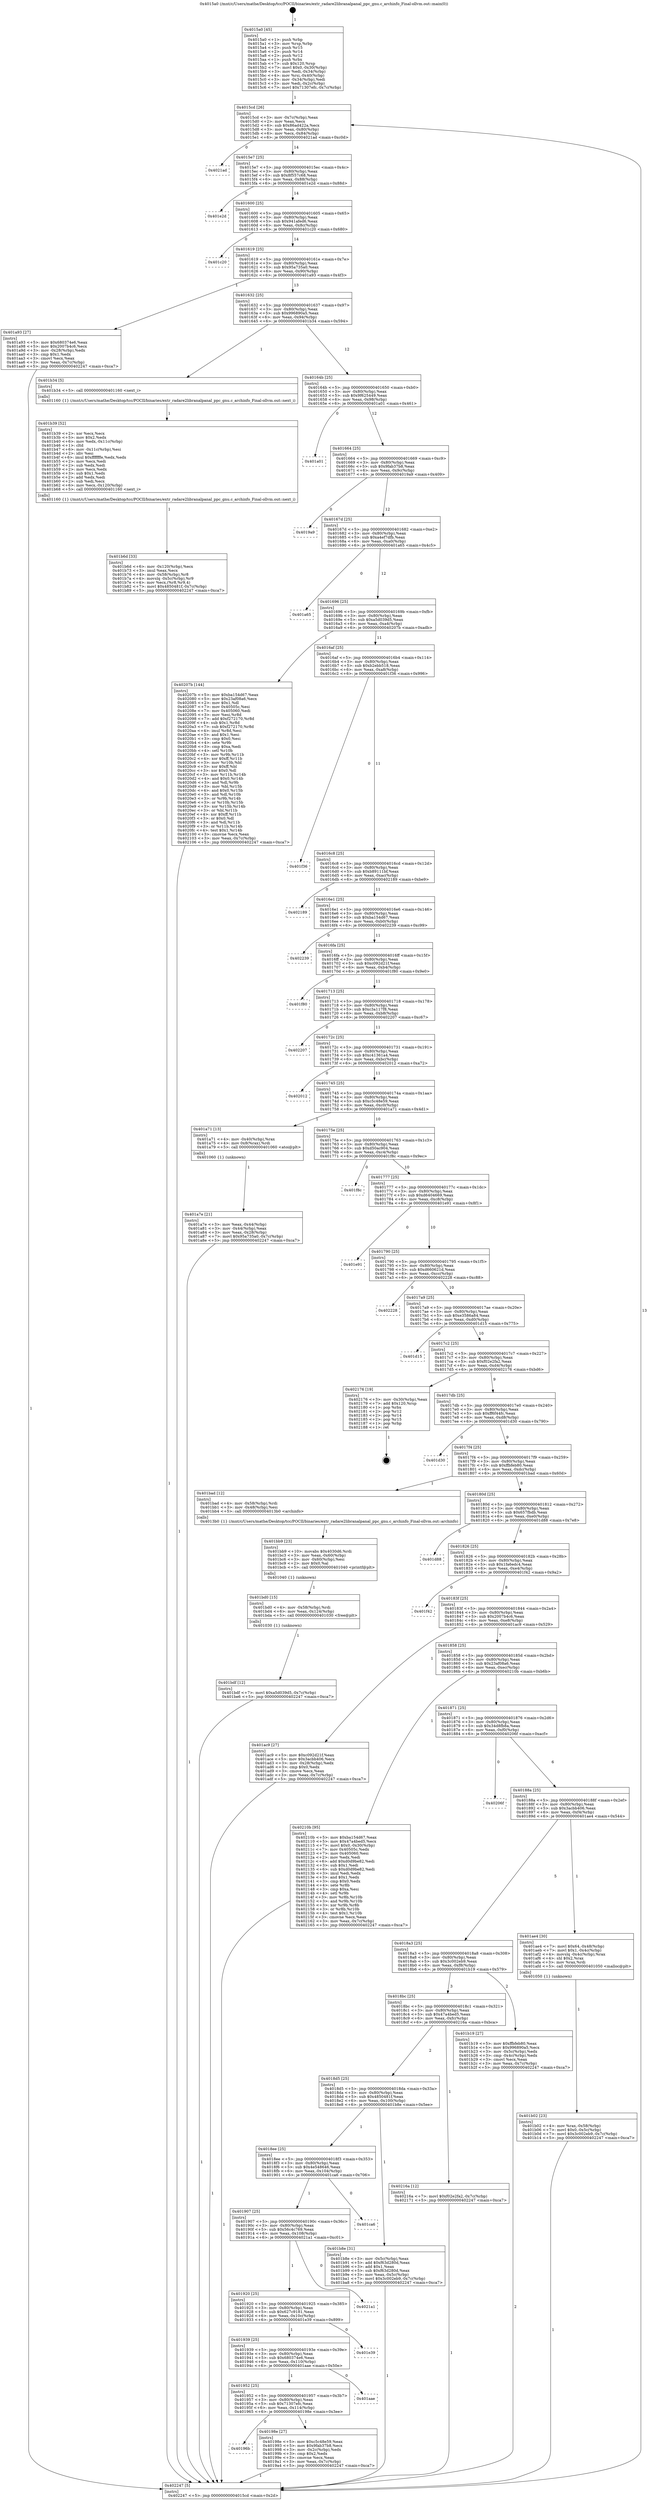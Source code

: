 digraph "0x4015a0" {
  label = "0x4015a0 (/mnt/c/Users/mathe/Desktop/tcc/POCII/binaries/extr_radare2libranalpanal_ppc_gnu.c_archinfo_Final-ollvm.out::main(0))"
  labelloc = "t"
  node[shape=record]

  Entry [label="",width=0.3,height=0.3,shape=circle,fillcolor=black,style=filled]
  "0x4015cd" [label="{
     0x4015cd [26]\l
     | [instrs]\l
     &nbsp;&nbsp;0x4015cd \<+3\>: mov -0x7c(%rbp),%eax\l
     &nbsp;&nbsp;0x4015d0 \<+2\>: mov %eax,%ecx\l
     &nbsp;&nbsp;0x4015d2 \<+6\>: sub $0x86ad422a,%ecx\l
     &nbsp;&nbsp;0x4015d8 \<+3\>: mov %eax,-0x80(%rbp)\l
     &nbsp;&nbsp;0x4015db \<+6\>: mov %ecx,-0x84(%rbp)\l
     &nbsp;&nbsp;0x4015e1 \<+6\>: je 00000000004021ad \<main+0xc0d\>\l
  }"]
  "0x4021ad" [label="{
     0x4021ad\l
  }", style=dashed]
  "0x4015e7" [label="{
     0x4015e7 [25]\l
     | [instrs]\l
     &nbsp;&nbsp;0x4015e7 \<+5\>: jmp 00000000004015ec \<main+0x4c\>\l
     &nbsp;&nbsp;0x4015ec \<+3\>: mov -0x80(%rbp),%eax\l
     &nbsp;&nbsp;0x4015ef \<+5\>: sub $0x8f557c68,%eax\l
     &nbsp;&nbsp;0x4015f4 \<+6\>: mov %eax,-0x88(%rbp)\l
     &nbsp;&nbsp;0x4015fa \<+6\>: je 0000000000401e2d \<main+0x88d\>\l
  }"]
  Exit [label="",width=0.3,height=0.3,shape=circle,fillcolor=black,style=filled,peripheries=2]
  "0x401e2d" [label="{
     0x401e2d\l
  }", style=dashed]
  "0x401600" [label="{
     0x401600 [25]\l
     | [instrs]\l
     &nbsp;&nbsp;0x401600 \<+5\>: jmp 0000000000401605 \<main+0x65\>\l
     &nbsp;&nbsp;0x401605 \<+3\>: mov -0x80(%rbp),%eax\l
     &nbsp;&nbsp;0x401608 \<+5\>: sub $0x941afed6,%eax\l
     &nbsp;&nbsp;0x40160d \<+6\>: mov %eax,-0x8c(%rbp)\l
     &nbsp;&nbsp;0x401613 \<+6\>: je 0000000000401c20 \<main+0x680\>\l
  }"]
  "0x401bdf" [label="{
     0x401bdf [12]\l
     | [instrs]\l
     &nbsp;&nbsp;0x401bdf \<+7\>: movl $0xa5d039d5,-0x7c(%rbp)\l
     &nbsp;&nbsp;0x401be6 \<+5\>: jmp 0000000000402247 \<main+0xca7\>\l
  }"]
  "0x401c20" [label="{
     0x401c20\l
  }", style=dashed]
  "0x401619" [label="{
     0x401619 [25]\l
     | [instrs]\l
     &nbsp;&nbsp;0x401619 \<+5\>: jmp 000000000040161e \<main+0x7e\>\l
     &nbsp;&nbsp;0x40161e \<+3\>: mov -0x80(%rbp),%eax\l
     &nbsp;&nbsp;0x401621 \<+5\>: sub $0x95a735a0,%eax\l
     &nbsp;&nbsp;0x401626 \<+6\>: mov %eax,-0x90(%rbp)\l
     &nbsp;&nbsp;0x40162c \<+6\>: je 0000000000401a93 \<main+0x4f3\>\l
  }"]
  "0x401bd0" [label="{
     0x401bd0 [15]\l
     | [instrs]\l
     &nbsp;&nbsp;0x401bd0 \<+4\>: mov -0x58(%rbp),%rdi\l
     &nbsp;&nbsp;0x401bd4 \<+6\>: mov %eax,-0x124(%rbp)\l
     &nbsp;&nbsp;0x401bda \<+5\>: call 0000000000401030 \<free@plt\>\l
     | [calls]\l
     &nbsp;&nbsp;0x401030 \{1\} (unknown)\l
  }"]
  "0x401a93" [label="{
     0x401a93 [27]\l
     | [instrs]\l
     &nbsp;&nbsp;0x401a93 \<+5\>: mov $0x680374e6,%eax\l
     &nbsp;&nbsp;0x401a98 \<+5\>: mov $0x2007b4c6,%ecx\l
     &nbsp;&nbsp;0x401a9d \<+3\>: mov -0x28(%rbp),%edx\l
     &nbsp;&nbsp;0x401aa0 \<+3\>: cmp $0x1,%edx\l
     &nbsp;&nbsp;0x401aa3 \<+3\>: cmovl %ecx,%eax\l
     &nbsp;&nbsp;0x401aa6 \<+3\>: mov %eax,-0x7c(%rbp)\l
     &nbsp;&nbsp;0x401aa9 \<+5\>: jmp 0000000000402247 \<main+0xca7\>\l
  }"]
  "0x401632" [label="{
     0x401632 [25]\l
     | [instrs]\l
     &nbsp;&nbsp;0x401632 \<+5\>: jmp 0000000000401637 \<main+0x97\>\l
     &nbsp;&nbsp;0x401637 \<+3\>: mov -0x80(%rbp),%eax\l
     &nbsp;&nbsp;0x40163a \<+5\>: sub $0x996890a5,%eax\l
     &nbsp;&nbsp;0x40163f \<+6\>: mov %eax,-0x94(%rbp)\l
     &nbsp;&nbsp;0x401645 \<+6\>: je 0000000000401b34 \<main+0x594\>\l
  }"]
  "0x401bb9" [label="{
     0x401bb9 [23]\l
     | [instrs]\l
     &nbsp;&nbsp;0x401bb9 \<+10\>: movabs $0x4030d6,%rdi\l
     &nbsp;&nbsp;0x401bc3 \<+3\>: mov %eax,-0x60(%rbp)\l
     &nbsp;&nbsp;0x401bc6 \<+3\>: mov -0x60(%rbp),%esi\l
     &nbsp;&nbsp;0x401bc9 \<+2\>: mov $0x0,%al\l
     &nbsp;&nbsp;0x401bcb \<+5\>: call 0000000000401040 \<printf@plt\>\l
     | [calls]\l
     &nbsp;&nbsp;0x401040 \{1\} (unknown)\l
  }"]
  "0x401b34" [label="{
     0x401b34 [5]\l
     | [instrs]\l
     &nbsp;&nbsp;0x401b34 \<+5\>: call 0000000000401160 \<next_i\>\l
     | [calls]\l
     &nbsp;&nbsp;0x401160 \{1\} (/mnt/c/Users/mathe/Desktop/tcc/POCII/binaries/extr_radare2libranalpanal_ppc_gnu.c_archinfo_Final-ollvm.out::next_i)\l
  }"]
  "0x40164b" [label="{
     0x40164b [25]\l
     | [instrs]\l
     &nbsp;&nbsp;0x40164b \<+5\>: jmp 0000000000401650 \<main+0xb0\>\l
     &nbsp;&nbsp;0x401650 \<+3\>: mov -0x80(%rbp),%eax\l
     &nbsp;&nbsp;0x401653 \<+5\>: sub $0x9f625449,%eax\l
     &nbsp;&nbsp;0x401658 \<+6\>: mov %eax,-0x98(%rbp)\l
     &nbsp;&nbsp;0x40165e \<+6\>: je 0000000000401a01 \<main+0x461\>\l
  }"]
  "0x401b6d" [label="{
     0x401b6d [33]\l
     | [instrs]\l
     &nbsp;&nbsp;0x401b6d \<+6\>: mov -0x120(%rbp),%ecx\l
     &nbsp;&nbsp;0x401b73 \<+3\>: imul %eax,%ecx\l
     &nbsp;&nbsp;0x401b76 \<+4\>: mov -0x58(%rbp),%r8\l
     &nbsp;&nbsp;0x401b7a \<+4\>: movslq -0x5c(%rbp),%r9\l
     &nbsp;&nbsp;0x401b7e \<+4\>: mov %ecx,(%r8,%r9,4)\l
     &nbsp;&nbsp;0x401b82 \<+7\>: movl $0x4850481f,-0x7c(%rbp)\l
     &nbsp;&nbsp;0x401b89 \<+5\>: jmp 0000000000402247 \<main+0xca7\>\l
  }"]
  "0x401a01" [label="{
     0x401a01\l
  }", style=dashed]
  "0x401664" [label="{
     0x401664 [25]\l
     | [instrs]\l
     &nbsp;&nbsp;0x401664 \<+5\>: jmp 0000000000401669 \<main+0xc9\>\l
     &nbsp;&nbsp;0x401669 \<+3\>: mov -0x80(%rbp),%eax\l
     &nbsp;&nbsp;0x40166c \<+5\>: sub $0x9fab37b8,%eax\l
     &nbsp;&nbsp;0x401671 \<+6\>: mov %eax,-0x9c(%rbp)\l
     &nbsp;&nbsp;0x401677 \<+6\>: je 00000000004019a9 \<main+0x409\>\l
  }"]
  "0x401b39" [label="{
     0x401b39 [52]\l
     | [instrs]\l
     &nbsp;&nbsp;0x401b39 \<+2\>: xor %ecx,%ecx\l
     &nbsp;&nbsp;0x401b3b \<+5\>: mov $0x2,%edx\l
     &nbsp;&nbsp;0x401b40 \<+6\>: mov %edx,-0x11c(%rbp)\l
     &nbsp;&nbsp;0x401b46 \<+1\>: cltd\l
     &nbsp;&nbsp;0x401b47 \<+6\>: mov -0x11c(%rbp),%esi\l
     &nbsp;&nbsp;0x401b4d \<+2\>: idiv %esi\l
     &nbsp;&nbsp;0x401b4f \<+6\>: imul $0xfffffffe,%edx,%edx\l
     &nbsp;&nbsp;0x401b55 \<+2\>: mov %ecx,%edi\l
     &nbsp;&nbsp;0x401b57 \<+2\>: sub %edx,%edi\l
     &nbsp;&nbsp;0x401b59 \<+2\>: mov %ecx,%edx\l
     &nbsp;&nbsp;0x401b5b \<+3\>: sub $0x1,%edx\l
     &nbsp;&nbsp;0x401b5e \<+2\>: add %edx,%edi\l
     &nbsp;&nbsp;0x401b60 \<+2\>: sub %edi,%ecx\l
     &nbsp;&nbsp;0x401b62 \<+6\>: mov %ecx,-0x120(%rbp)\l
     &nbsp;&nbsp;0x401b68 \<+5\>: call 0000000000401160 \<next_i\>\l
     | [calls]\l
     &nbsp;&nbsp;0x401160 \{1\} (/mnt/c/Users/mathe/Desktop/tcc/POCII/binaries/extr_radare2libranalpanal_ppc_gnu.c_archinfo_Final-ollvm.out::next_i)\l
  }"]
  "0x4019a9" [label="{
     0x4019a9\l
  }", style=dashed]
  "0x40167d" [label="{
     0x40167d [25]\l
     | [instrs]\l
     &nbsp;&nbsp;0x40167d \<+5\>: jmp 0000000000401682 \<main+0xe2\>\l
     &nbsp;&nbsp;0x401682 \<+3\>: mov -0x80(%rbp),%eax\l
     &nbsp;&nbsp;0x401685 \<+5\>: sub $0xa4ef7dfb,%eax\l
     &nbsp;&nbsp;0x40168a \<+6\>: mov %eax,-0xa0(%rbp)\l
     &nbsp;&nbsp;0x401690 \<+6\>: je 0000000000401a65 \<main+0x4c5\>\l
  }"]
  "0x401b02" [label="{
     0x401b02 [23]\l
     | [instrs]\l
     &nbsp;&nbsp;0x401b02 \<+4\>: mov %rax,-0x58(%rbp)\l
     &nbsp;&nbsp;0x401b06 \<+7\>: movl $0x0,-0x5c(%rbp)\l
     &nbsp;&nbsp;0x401b0d \<+7\>: movl $0x3c002eb9,-0x7c(%rbp)\l
     &nbsp;&nbsp;0x401b14 \<+5\>: jmp 0000000000402247 \<main+0xca7\>\l
  }"]
  "0x401a65" [label="{
     0x401a65\l
  }", style=dashed]
  "0x401696" [label="{
     0x401696 [25]\l
     | [instrs]\l
     &nbsp;&nbsp;0x401696 \<+5\>: jmp 000000000040169b \<main+0xfb\>\l
     &nbsp;&nbsp;0x40169b \<+3\>: mov -0x80(%rbp),%eax\l
     &nbsp;&nbsp;0x40169e \<+5\>: sub $0xa5d039d5,%eax\l
     &nbsp;&nbsp;0x4016a3 \<+6\>: mov %eax,-0xa4(%rbp)\l
     &nbsp;&nbsp;0x4016a9 \<+6\>: je 000000000040207b \<main+0xadb\>\l
  }"]
  "0x401a7e" [label="{
     0x401a7e [21]\l
     | [instrs]\l
     &nbsp;&nbsp;0x401a7e \<+3\>: mov %eax,-0x44(%rbp)\l
     &nbsp;&nbsp;0x401a81 \<+3\>: mov -0x44(%rbp),%eax\l
     &nbsp;&nbsp;0x401a84 \<+3\>: mov %eax,-0x28(%rbp)\l
     &nbsp;&nbsp;0x401a87 \<+7\>: movl $0x95a735a0,-0x7c(%rbp)\l
     &nbsp;&nbsp;0x401a8e \<+5\>: jmp 0000000000402247 \<main+0xca7\>\l
  }"]
  "0x40207b" [label="{
     0x40207b [144]\l
     | [instrs]\l
     &nbsp;&nbsp;0x40207b \<+5\>: mov $0xba154d67,%eax\l
     &nbsp;&nbsp;0x402080 \<+5\>: mov $0x23af08a6,%ecx\l
     &nbsp;&nbsp;0x402085 \<+2\>: mov $0x1,%dl\l
     &nbsp;&nbsp;0x402087 \<+7\>: mov 0x40505c,%esi\l
     &nbsp;&nbsp;0x40208e \<+7\>: mov 0x405060,%edi\l
     &nbsp;&nbsp;0x402095 \<+3\>: mov %esi,%r8d\l
     &nbsp;&nbsp;0x402098 \<+7\>: add $0xf272170,%r8d\l
     &nbsp;&nbsp;0x40209f \<+4\>: sub $0x1,%r8d\l
     &nbsp;&nbsp;0x4020a3 \<+7\>: sub $0xf272170,%r8d\l
     &nbsp;&nbsp;0x4020aa \<+4\>: imul %r8d,%esi\l
     &nbsp;&nbsp;0x4020ae \<+3\>: and $0x1,%esi\l
     &nbsp;&nbsp;0x4020b1 \<+3\>: cmp $0x0,%esi\l
     &nbsp;&nbsp;0x4020b4 \<+4\>: sete %r9b\l
     &nbsp;&nbsp;0x4020b8 \<+3\>: cmp $0xa,%edi\l
     &nbsp;&nbsp;0x4020bb \<+4\>: setl %r10b\l
     &nbsp;&nbsp;0x4020bf \<+3\>: mov %r9b,%r11b\l
     &nbsp;&nbsp;0x4020c2 \<+4\>: xor $0xff,%r11b\l
     &nbsp;&nbsp;0x4020c6 \<+3\>: mov %r10b,%bl\l
     &nbsp;&nbsp;0x4020c9 \<+3\>: xor $0xff,%bl\l
     &nbsp;&nbsp;0x4020cc \<+3\>: xor $0x0,%dl\l
     &nbsp;&nbsp;0x4020cf \<+3\>: mov %r11b,%r14b\l
     &nbsp;&nbsp;0x4020d2 \<+4\>: and $0x0,%r14b\l
     &nbsp;&nbsp;0x4020d6 \<+3\>: and %dl,%r9b\l
     &nbsp;&nbsp;0x4020d9 \<+3\>: mov %bl,%r15b\l
     &nbsp;&nbsp;0x4020dc \<+4\>: and $0x0,%r15b\l
     &nbsp;&nbsp;0x4020e0 \<+3\>: and %dl,%r10b\l
     &nbsp;&nbsp;0x4020e3 \<+3\>: or %r9b,%r14b\l
     &nbsp;&nbsp;0x4020e6 \<+3\>: or %r10b,%r15b\l
     &nbsp;&nbsp;0x4020e9 \<+3\>: xor %r15b,%r14b\l
     &nbsp;&nbsp;0x4020ec \<+3\>: or %bl,%r11b\l
     &nbsp;&nbsp;0x4020ef \<+4\>: xor $0xff,%r11b\l
     &nbsp;&nbsp;0x4020f3 \<+3\>: or $0x0,%dl\l
     &nbsp;&nbsp;0x4020f6 \<+3\>: and %dl,%r11b\l
     &nbsp;&nbsp;0x4020f9 \<+3\>: or %r11b,%r14b\l
     &nbsp;&nbsp;0x4020fc \<+4\>: test $0x1,%r14b\l
     &nbsp;&nbsp;0x402100 \<+3\>: cmovne %ecx,%eax\l
     &nbsp;&nbsp;0x402103 \<+3\>: mov %eax,-0x7c(%rbp)\l
     &nbsp;&nbsp;0x402106 \<+5\>: jmp 0000000000402247 \<main+0xca7\>\l
  }"]
  "0x4016af" [label="{
     0x4016af [25]\l
     | [instrs]\l
     &nbsp;&nbsp;0x4016af \<+5\>: jmp 00000000004016b4 \<main+0x114\>\l
     &nbsp;&nbsp;0x4016b4 \<+3\>: mov -0x80(%rbp),%eax\l
     &nbsp;&nbsp;0x4016b7 \<+5\>: sub $0xb2ebb518,%eax\l
     &nbsp;&nbsp;0x4016bc \<+6\>: mov %eax,-0xa8(%rbp)\l
     &nbsp;&nbsp;0x4016c2 \<+6\>: je 0000000000401f36 \<main+0x996\>\l
  }"]
  "0x4015a0" [label="{
     0x4015a0 [45]\l
     | [instrs]\l
     &nbsp;&nbsp;0x4015a0 \<+1\>: push %rbp\l
     &nbsp;&nbsp;0x4015a1 \<+3\>: mov %rsp,%rbp\l
     &nbsp;&nbsp;0x4015a4 \<+2\>: push %r15\l
     &nbsp;&nbsp;0x4015a6 \<+2\>: push %r14\l
     &nbsp;&nbsp;0x4015a8 \<+2\>: push %r12\l
     &nbsp;&nbsp;0x4015aa \<+1\>: push %rbx\l
     &nbsp;&nbsp;0x4015ab \<+7\>: sub $0x120,%rsp\l
     &nbsp;&nbsp;0x4015b2 \<+7\>: movl $0x0,-0x30(%rbp)\l
     &nbsp;&nbsp;0x4015b9 \<+3\>: mov %edi,-0x34(%rbp)\l
     &nbsp;&nbsp;0x4015bc \<+4\>: mov %rsi,-0x40(%rbp)\l
     &nbsp;&nbsp;0x4015c0 \<+3\>: mov -0x34(%rbp),%edi\l
     &nbsp;&nbsp;0x4015c3 \<+3\>: mov %edi,-0x2c(%rbp)\l
     &nbsp;&nbsp;0x4015c6 \<+7\>: movl $0x71307efc,-0x7c(%rbp)\l
  }"]
  "0x401f36" [label="{
     0x401f36\l
  }", style=dashed]
  "0x4016c8" [label="{
     0x4016c8 [25]\l
     | [instrs]\l
     &nbsp;&nbsp;0x4016c8 \<+5\>: jmp 00000000004016cd \<main+0x12d\>\l
     &nbsp;&nbsp;0x4016cd \<+3\>: mov -0x80(%rbp),%eax\l
     &nbsp;&nbsp;0x4016d0 \<+5\>: sub $0xb89111bf,%eax\l
     &nbsp;&nbsp;0x4016d5 \<+6\>: mov %eax,-0xac(%rbp)\l
     &nbsp;&nbsp;0x4016db \<+6\>: je 0000000000402189 \<main+0xbe9\>\l
  }"]
  "0x402247" [label="{
     0x402247 [5]\l
     | [instrs]\l
     &nbsp;&nbsp;0x402247 \<+5\>: jmp 00000000004015cd \<main+0x2d\>\l
  }"]
  "0x402189" [label="{
     0x402189\l
  }", style=dashed]
  "0x4016e1" [label="{
     0x4016e1 [25]\l
     | [instrs]\l
     &nbsp;&nbsp;0x4016e1 \<+5\>: jmp 00000000004016e6 \<main+0x146\>\l
     &nbsp;&nbsp;0x4016e6 \<+3\>: mov -0x80(%rbp),%eax\l
     &nbsp;&nbsp;0x4016e9 \<+5\>: sub $0xba154d67,%eax\l
     &nbsp;&nbsp;0x4016ee \<+6\>: mov %eax,-0xb0(%rbp)\l
     &nbsp;&nbsp;0x4016f4 \<+6\>: je 0000000000402239 \<main+0xc99\>\l
  }"]
  "0x40196b" [label="{
     0x40196b\l
  }", style=dashed]
  "0x402239" [label="{
     0x402239\l
  }", style=dashed]
  "0x4016fa" [label="{
     0x4016fa [25]\l
     | [instrs]\l
     &nbsp;&nbsp;0x4016fa \<+5\>: jmp 00000000004016ff \<main+0x15f\>\l
     &nbsp;&nbsp;0x4016ff \<+3\>: mov -0x80(%rbp),%eax\l
     &nbsp;&nbsp;0x401702 \<+5\>: sub $0xc092d21f,%eax\l
     &nbsp;&nbsp;0x401707 \<+6\>: mov %eax,-0xb4(%rbp)\l
     &nbsp;&nbsp;0x40170d \<+6\>: je 0000000000401f80 \<main+0x9e0\>\l
  }"]
  "0x40198e" [label="{
     0x40198e [27]\l
     | [instrs]\l
     &nbsp;&nbsp;0x40198e \<+5\>: mov $0xc5c48e59,%eax\l
     &nbsp;&nbsp;0x401993 \<+5\>: mov $0x9fab37b8,%ecx\l
     &nbsp;&nbsp;0x401998 \<+3\>: mov -0x2c(%rbp),%edx\l
     &nbsp;&nbsp;0x40199b \<+3\>: cmp $0x2,%edx\l
     &nbsp;&nbsp;0x40199e \<+3\>: cmovne %ecx,%eax\l
     &nbsp;&nbsp;0x4019a1 \<+3\>: mov %eax,-0x7c(%rbp)\l
     &nbsp;&nbsp;0x4019a4 \<+5\>: jmp 0000000000402247 \<main+0xca7\>\l
  }"]
  "0x401f80" [label="{
     0x401f80\l
  }", style=dashed]
  "0x401713" [label="{
     0x401713 [25]\l
     | [instrs]\l
     &nbsp;&nbsp;0x401713 \<+5\>: jmp 0000000000401718 \<main+0x178\>\l
     &nbsp;&nbsp;0x401718 \<+3\>: mov -0x80(%rbp),%eax\l
     &nbsp;&nbsp;0x40171b \<+5\>: sub $0xc3a117f8,%eax\l
     &nbsp;&nbsp;0x401720 \<+6\>: mov %eax,-0xb8(%rbp)\l
     &nbsp;&nbsp;0x401726 \<+6\>: je 0000000000402207 \<main+0xc67\>\l
  }"]
  "0x401952" [label="{
     0x401952 [25]\l
     | [instrs]\l
     &nbsp;&nbsp;0x401952 \<+5\>: jmp 0000000000401957 \<main+0x3b7\>\l
     &nbsp;&nbsp;0x401957 \<+3\>: mov -0x80(%rbp),%eax\l
     &nbsp;&nbsp;0x40195a \<+5\>: sub $0x71307efc,%eax\l
     &nbsp;&nbsp;0x40195f \<+6\>: mov %eax,-0x114(%rbp)\l
     &nbsp;&nbsp;0x401965 \<+6\>: je 000000000040198e \<main+0x3ee\>\l
  }"]
  "0x402207" [label="{
     0x402207\l
  }", style=dashed]
  "0x40172c" [label="{
     0x40172c [25]\l
     | [instrs]\l
     &nbsp;&nbsp;0x40172c \<+5\>: jmp 0000000000401731 \<main+0x191\>\l
     &nbsp;&nbsp;0x401731 \<+3\>: mov -0x80(%rbp),%eax\l
     &nbsp;&nbsp;0x401734 \<+5\>: sub $0xc41361a4,%eax\l
     &nbsp;&nbsp;0x401739 \<+6\>: mov %eax,-0xbc(%rbp)\l
     &nbsp;&nbsp;0x40173f \<+6\>: je 0000000000402012 \<main+0xa72\>\l
  }"]
  "0x401aae" [label="{
     0x401aae\l
  }", style=dashed]
  "0x402012" [label="{
     0x402012\l
  }", style=dashed]
  "0x401745" [label="{
     0x401745 [25]\l
     | [instrs]\l
     &nbsp;&nbsp;0x401745 \<+5\>: jmp 000000000040174a \<main+0x1aa\>\l
     &nbsp;&nbsp;0x40174a \<+3\>: mov -0x80(%rbp),%eax\l
     &nbsp;&nbsp;0x40174d \<+5\>: sub $0xc5c48e59,%eax\l
     &nbsp;&nbsp;0x401752 \<+6\>: mov %eax,-0xc0(%rbp)\l
     &nbsp;&nbsp;0x401758 \<+6\>: je 0000000000401a71 \<main+0x4d1\>\l
  }"]
  "0x401939" [label="{
     0x401939 [25]\l
     | [instrs]\l
     &nbsp;&nbsp;0x401939 \<+5\>: jmp 000000000040193e \<main+0x39e\>\l
     &nbsp;&nbsp;0x40193e \<+3\>: mov -0x80(%rbp),%eax\l
     &nbsp;&nbsp;0x401941 \<+5\>: sub $0x680374e6,%eax\l
     &nbsp;&nbsp;0x401946 \<+6\>: mov %eax,-0x110(%rbp)\l
     &nbsp;&nbsp;0x40194c \<+6\>: je 0000000000401aae \<main+0x50e\>\l
  }"]
  "0x401a71" [label="{
     0x401a71 [13]\l
     | [instrs]\l
     &nbsp;&nbsp;0x401a71 \<+4\>: mov -0x40(%rbp),%rax\l
     &nbsp;&nbsp;0x401a75 \<+4\>: mov 0x8(%rax),%rdi\l
     &nbsp;&nbsp;0x401a79 \<+5\>: call 0000000000401060 \<atoi@plt\>\l
     | [calls]\l
     &nbsp;&nbsp;0x401060 \{1\} (unknown)\l
  }"]
  "0x40175e" [label="{
     0x40175e [25]\l
     | [instrs]\l
     &nbsp;&nbsp;0x40175e \<+5\>: jmp 0000000000401763 \<main+0x1c3\>\l
     &nbsp;&nbsp;0x401763 \<+3\>: mov -0x80(%rbp),%eax\l
     &nbsp;&nbsp;0x401766 \<+5\>: sub $0xd50ac904,%eax\l
     &nbsp;&nbsp;0x40176b \<+6\>: mov %eax,-0xc4(%rbp)\l
     &nbsp;&nbsp;0x401771 \<+6\>: je 0000000000401f8c \<main+0x9ec\>\l
  }"]
  "0x401e39" [label="{
     0x401e39\l
  }", style=dashed]
  "0x401f8c" [label="{
     0x401f8c\l
  }", style=dashed]
  "0x401777" [label="{
     0x401777 [25]\l
     | [instrs]\l
     &nbsp;&nbsp;0x401777 \<+5\>: jmp 000000000040177c \<main+0x1dc\>\l
     &nbsp;&nbsp;0x40177c \<+3\>: mov -0x80(%rbp),%eax\l
     &nbsp;&nbsp;0x40177f \<+5\>: sub $0xd6404669,%eax\l
     &nbsp;&nbsp;0x401784 \<+6\>: mov %eax,-0xc8(%rbp)\l
     &nbsp;&nbsp;0x40178a \<+6\>: je 0000000000401e91 \<main+0x8f1\>\l
  }"]
  "0x401920" [label="{
     0x401920 [25]\l
     | [instrs]\l
     &nbsp;&nbsp;0x401920 \<+5\>: jmp 0000000000401925 \<main+0x385\>\l
     &nbsp;&nbsp;0x401925 \<+3\>: mov -0x80(%rbp),%eax\l
     &nbsp;&nbsp;0x401928 \<+5\>: sub $0x627c9181,%eax\l
     &nbsp;&nbsp;0x40192d \<+6\>: mov %eax,-0x10c(%rbp)\l
     &nbsp;&nbsp;0x401933 \<+6\>: je 0000000000401e39 \<main+0x899\>\l
  }"]
  "0x401e91" [label="{
     0x401e91\l
  }", style=dashed]
  "0x401790" [label="{
     0x401790 [25]\l
     | [instrs]\l
     &nbsp;&nbsp;0x401790 \<+5\>: jmp 0000000000401795 \<main+0x1f5\>\l
     &nbsp;&nbsp;0x401795 \<+3\>: mov -0x80(%rbp),%eax\l
     &nbsp;&nbsp;0x401798 \<+5\>: sub $0xd660621d,%eax\l
     &nbsp;&nbsp;0x40179d \<+6\>: mov %eax,-0xcc(%rbp)\l
     &nbsp;&nbsp;0x4017a3 \<+6\>: je 0000000000402228 \<main+0xc88\>\l
  }"]
  "0x4021a1" [label="{
     0x4021a1\l
  }", style=dashed]
  "0x402228" [label="{
     0x402228\l
  }", style=dashed]
  "0x4017a9" [label="{
     0x4017a9 [25]\l
     | [instrs]\l
     &nbsp;&nbsp;0x4017a9 \<+5\>: jmp 00000000004017ae \<main+0x20e\>\l
     &nbsp;&nbsp;0x4017ae \<+3\>: mov -0x80(%rbp),%eax\l
     &nbsp;&nbsp;0x4017b1 \<+5\>: sub $0xe3586a84,%eax\l
     &nbsp;&nbsp;0x4017b6 \<+6\>: mov %eax,-0xd0(%rbp)\l
     &nbsp;&nbsp;0x4017bc \<+6\>: je 0000000000401d15 \<main+0x775\>\l
  }"]
  "0x401907" [label="{
     0x401907 [25]\l
     | [instrs]\l
     &nbsp;&nbsp;0x401907 \<+5\>: jmp 000000000040190c \<main+0x36c\>\l
     &nbsp;&nbsp;0x40190c \<+3\>: mov -0x80(%rbp),%eax\l
     &nbsp;&nbsp;0x40190f \<+5\>: sub $0x56c4c769,%eax\l
     &nbsp;&nbsp;0x401914 \<+6\>: mov %eax,-0x108(%rbp)\l
     &nbsp;&nbsp;0x40191a \<+6\>: je 00000000004021a1 \<main+0xc01\>\l
  }"]
  "0x401d15" [label="{
     0x401d15\l
  }", style=dashed]
  "0x4017c2" [label="{
     0x4017c2 [25]\l
     | [instrs]\l
     &nbsp;&nbsp;0x4017c2 \<+5\>: jmp 00000000004017c7 \<main+0x227\>\l
     &nbsp;&nbsp;0x4017c7 \<+3\>: mov -0x80(%rbp),%eax\l
     &nbsp;&nbsp;0x4017ca \<+5\>: sub $0xf02e2fa2,%eax\l
     &nbsp;&nbsp;0x4017cf \<+6\>: mov %eax,-0xd4(%rbp)\l
     &nbsp;&nbsp;0x4017d5 \<+6\>: je 0000000000402176 \<main+0xbd6\>\l
  }"]
  "0x401ca6" [label="{
     0x401ca6\l
  }", style=dashed]
  "0x402176" [label="{
     0x402176 [19]\l
     | [instrs]\l
     &nbsp;&nbsp;0x402176 \<+3\>: mov -0x30(%rbp),%eax\l
     &nbsp;&nbsp;0x402179 \<+7\>: add $0x120,%rsp\l
     &nbsp;&nbsp;0x402180 \<+1\>: pop %rbx\l
     &nbsp;&nbsp;0x402181 \<+2\>: pop %r12\l
     &nbsp;&nbsp;0x402183 \<+2\>: pop %r14\l
     &nbsp;&nbsp;0x402185 \<+2\>: pop %r15\l
     &nbsp;&nbsp;0x402187 \<+1\>: pop %rbp\l
     &nbsp;&nbsp;0x402188 \<+1\>: ret\l
  }"]
  "0x4017db" [label="{
     0x4017db [25]\l
     | [instrs]\l
     &nbsp;&nbsp;0x4017db \<+5\>: jmp 00000000004017e0 \<main+0x240\>\l
     &nbsp;&nbsp;0x4017e0 \<+3\>: mov -0x80(%rbp),%eax\l
     &nbsp;&nbsp;0x4017e3 \<+5\>: sub $0xff6f44fc,%eax\l
     &nbsp;&nbsp;0x4017e8 \<+6\>: mov %eax,-0xd8(%rbp)\l
     &nbsp;&nbsp;0x4017ee \<+6\>: je 0000000000401d30 \<main+0x790\>\l
  }"]
  "0x4018ee" [label="{
     0x4018ee [25]\l
     | [instrs]\l
     &nbsp;&nbsp;0x4018ee \<+5\>: jmp 00000000004018f3 \<main+0x353\>\l
     &nbsp;&nbsp;0x4018f3 \<+3\>: mov -0x80(%rbp),%eax\l
     &nbsp;&nbsp;0x4018f6 \<+5\>: sub $0x4e548646,%eax\l
     &nbsp;&nbsp;0x4018fb \<+6\>: mov %eax,-0x104(%rbp)\l
     &nbsp;&nbsp;0x401901 \<+6\>: je 0000000000401ca6 \<main+0x706\>\l
  }"]
  "0x401d30" [label="{
     0x401d30\l
  }", style=dashed]
  "0x4017f4" [label="{
     0x4017f4 [25]\l
     | [instrs]\l
     &nbsp;&nbsp;0x4017f4 \<+5\>: jmp 00000000004017f9 \<main+0x259\>\l
     &nbsp;&nbsp;0x4017f9 \<+3\>: mov -0x80(%rbp),%eax\l
     &nbsp;&nbsp;0x4017fc \<+5\>: sub $0xffbfeb80,%eax\l
     &nbsp;&nbsp;0x401801 \<+6\>: mov %eax,-0xdc(%rbp)\l
     &nbsp;&nbsp;0x401807 \<+6\>: je 0000000000401bad \<main+0x60d\>\l
  }"]
  "0x401b8e" [label="{
     0x401b8e [31]\l
     | [instrs]\l
     &nbsp;&nbsp;0x401b8e \<+3\>: mov -0x5c(%rbp),%eax\l
     &nbsp;&nbsp;0x401b91 \<+5\>: add $0xf63d280d,%eax\l
     &nbsp;&nbsp;0x401b96 \<+3\>: add $0x1,%eax\l
     &nbsp;&nbsp;0x401b99 \<+5\>: sub $0xf63d280d,%eax\l
     &nbsp;&nbsp;0x401b9e \<+3\>: mov %eax,-0x5c(%rbp)\l
     &nbsp;&nbsp;0x401ba1 \<+7\>: movl $0x3c002eb9,-0x7c(%rbp)\l
     &nbsp;&nbsp;0x401ba8 \<+5\>: jmp 0000000000402247 \<main+0xca7\>\l
  }"]
  "0x401bad" [label="{
     0x401bad [12]\l
     | [instrs]\l
     &nbsp;&nbsp;0x401bad \<+4\>: mov -0x58(%rbp),%rdi\l
     &nbsp;&nbsp;0x401bb1 \<+3\>: mov -0x48(%rbp),%esi\l
     &nbsp;&nbsp;0x401bb4 \<+5\>: call 00000000004013b0 \<archinfo\>\l
     | [calls]\l
     &nbsp;&nbsp;0x4013b0 \{1\} (/mnt/c/Users/mathe/Desktop/tcc/POCII/binaries/extr_radare2libranalpanal_ppc_gnu.c_archinfo_Final-ollvm.out::archinfo)\l
  }"]
  "0x40180d" [label="{
     0x40180d [25]\l
     | [instrs]\l
     &nbsp;&nbsp;0x40180d \<+5\>: jmp 0000000000401812 \<main+0x272\>\l
     &nbsp;&nbsp;0x401812 \<+3\>: mov -0x80(%rbp),%eax\l
     &nbsp;&nbsp;0x401815 \<+5\>: sub $0x657fbdb,%eax\l
     &nbsp;&nbsp;0x40181a \<+6\>: mov %eax,-0xe0(%rbp)\l
     &nbsp;&nbsp;0x401820 \<+6\>: je 0000000000401d88 \<main+0x7e8\>\l
  }"]
  "0x4018d5" [label="{
     0x4018d5 [25]\l
     | [instrs]\l
     &nbsp;&nbsp;0x4018d5 \<+5\>: jmp 00000000004018da \<main+0x33a\>\l
     &nbsp;&nbsp;0x4018da \<+3\>: mov -0x80(%rbp),%eax\l
     &nbsp;&nbsp;0x4018dd \<+5\>: sub $0x4850481f,%eax\l
     &nbsp;&nbsp;0x4018e2 \<+6\>: mov %eax,-0x100(%rbp)\l
     &nbsp;&nbsp;0x4018e8 \<+6\>: je 0000000000401b8e \<main+0x5ee\>\l
  }"]
  "0x401d88" [label="{
     0x401d88\l
  }", style=dashed]
  "0x401826" [label="{
     0x401826 [25]\l
     | [instrs]\l
     &nbsp;&nbsp;0x401826 \<+5\>: jmp 000000000040182b \<main+0x28b\>\l
     &nbsp;&nbsp;0x40182b \<+3\>: mov -0x80(%rbp),%eax\l
     &nbsp;&nbsp;0x40182e \<+5\>: sub $0x1fa6edc4,%eax\l
     &nbsp;&nbsp;0x401833 \<+6\>: mov %eax,-0xe4(%rbp)\l
     &nbsp;&nbsp;0x401839 \<+6\>: je 0000000000401f42 \<main+0x9a2\>\l
  }"]
  "0x40216a" [label="{
     0x40216a [12]\l
     | [instrs]\l
     &nbsp;&nbsp;0x40216a \<+7\>: movl $0xf02e2fa2,-0x7c(%rbp)\l
     &nbsp;&nbsp;0x402171 \<+5\>: jmp 0000000000402247 \<main+0xca7\>\l
  }"]
  "0x401f42" [label="{
     0x401f42\l
  }", style=dashed]
  "0x40183f" [label="{
     0x40183f [25]\l
     | [instrs]\l
     &nbsp;&nbsp;0x40183f \<+5\>: jmp 0000000000401844 \<main+0x2a4\>\l
     &nbsp;&nbsp;0x401844 \<+3\>: mov -0x80(%rbp),%eax\l
     &nbsp;&nbsp;0x401847 \<+5\>: sub $0x2007b4c6,%eax\l
     &nbsp;&nbsp;0x40184c \<+6\>: mov %eax,-0xe8(%rbp)\l
     &nbsp;&nbsp;0x401852 \<+6\>: je 0000000000401ac9 \<main+0x529\>\l
  }"]
  "0x4018bc" [label="{
     0x4018bc [25]\l
     | [instrs]\l
     &nbsp;&nbsp;0x4018bc \<+5\>: jmp 00000000004018c1 \<main+0x321\>\l
     &nbsp;&nbsp;0x4018c1 \<+3\>: mov -0x80(%rbp),%eax\l
     &nbsp;&nbsp;0x4018c4 \<+5\>: sub $0x47a4bed5,%eax\l
     &nbsp;&nbsp;0x4018c9 \<+6\>: mov %eax,-0xfc(%rbp)\l
     &nbsp;&nbsp;0x4018cf \<+6\>: je 000000000040216a \<main+0xbca\>\l
  }"]
  "0x401ac9" [label="{
     0x401ac9 [27]\l
     | [instrs]\l
     &nbsp;&nbsp;0x401ac9 \<+5\>: mov $0xc092d21f,%eax\l
     &nbsp;&nbsp;0x401ace \<+5\>: mov $0x3acbb406,%ecx\l
     &nbsp;&nbsp;0x401ad3 \<+3\>: mov -0x28(%rbp),%edx\l
     &nbsp;&nbsp;0x401ad6 \<+3\>: cmp $0x0,%edx\l
     &nbsp;&nbsp;0x401ad9 \<+3\>: cmove %ecx,%eax\l
     &nbsp;&nbsp;0x401adc \<+3\>: mov %eax,-0x7c(%rbp)\l
     &nbsp;&nbsp;0x401adf \<+5\>: jmp 0000000000402247 \<main+0xca7\>\l
  }"]
  "0x401858" [label="{
     0x401858 [25]\l
     | [instrs]\l
     &nbsp;&nbsp;0x401858 \<+5\>: jmp 000000000040185d \<main+0x2bd\>\l
     &nbsp;&nbsp;0x40185d \<+3\>: mov -0x80(%rbp),%eax\l
     &nbsp;&nbsp;0x401860 \<+5\>: sub $0x23af08a6,%eax\l
     &nbsp;&nbsp;0x401865 \<+6\>: mov %eax,-0xec(%rbp)\l
     &nbsp;&nbsp;0x40186b \<+6\>: je 000000000040210b \<main+0xb6b\>\l
  }"]
  "0x401b19" [label="{
     0x401b19 [27]\l
     | [instrs]\l
     &nbsp;&nbsp;0x401b19 \<+5\>: mov $0xffbfeb80,%eax\l
     &nbsp;&nbsp;0x401b1e \<+5\>: mov $0x996890a5,%ecx\l
     &nbsp;&nbsp;0x401b23 \<+3\>: mov -0x5c(%rbp),%edx\l
     &nbsp;&nbsp;0x401b26 \<+3\>: cmp -0x4c(%rbp),%edx\l
     &nbsp;&nbsp;0x401b29 \<+3\>: cmovl %ecx,%eax\l
     &nbsp;&nbsp;0x401b2c \<+3\>: mov %eax,-0x7c(%rbp)\l
     &nbsp;&nbsp;0x401b2f \<+5\>: jmp 0000000000402247 \<main+0xca7\>\l
  }"]
  "0x40210b" [label="{
     0x40210b [95]\l
     | [instrs]\l
     &nbsp;&nbsp;0x40210b \<+5\>: mov $0xba154d67,%eax\l
     &nbsp;&nbsp;0x402110 \<+5\>: mov $0x47a4bed5,%ecx\l
     &nbsp;&nbsp;0x402115 \<+7\>: movl $0x0,-0x30(%rbp)\l
     &nbsp;&nbsp;0x40211c \<+7\>: mov 0x40505c,%edx\l
     &nbsp;&nbsp;0x402123 \<+7\>: mov 0x405060,%esi\l
     &nbsp;&nbsp;0x40212a \<+2\>: mov %edx,%edi\l
     &nbsp;&nbsp;0x40212c \<+6\>: add $0xd0d9be82,%edi\l
     &nbsp;&nbsp;0x402132 \<+3\>: sub $0x1,%edi\l
     &nbsp;&nbsp;0x402135 \<+6\>: sub $0xd0d9be82,%edi\l
     &nbsp;&nbsp;0x40213b \<+3\>: imul %edi,%edx\l
     &nbsp;&nbsp;0x40213e \<+3\>: and $0x1,%edx\l
     &nbsp;&nbsp;0x402141 \<+3\>: cmp $0x0,%edx\l
     &nbsp;&nbsp;0x402144 \<+4\>: sete %r8b\l
     &nbsp;&nbsp;0x402148 \<+3\>: cmp $0xa,%esi\l
     &nbsp;&nbsp;0x40214b \<+4\>: setl %r9b\l
     &nbsp;&nbsp;0x40214f \<+3\>: mov %r8b,%r10b\l
     &nbsp;&nbsp;0x402152 \<+3\>: and %r9b,%r10b\l
     &nbsp;&nbsp;0x402155 \<+3\>: xor %r9b,%r8b\l
     &nbsp;&nbsp;0x402158 \<+3\>: or %r8b,%r10b\l
     &nbsp;&nbsp;0x40215b \<+4\>: test $0x1,%r10b\l
     &nbsp;&nbsp;0x40215f \<+3\>: cmovne %ecx,%eax\l
     &nbsp;&nbsp;0x402162 \<+3\>: mov %eax,-0x7c(%rbp)\l
     &nbsp;&nbsp;0x402165 \<+5\>: jmp 0000000000402247 \<main+0xca7\>\l
  }"]
  "0x401871" [label="{
     0x401871 [25]\l
     | [instrs]\l
     &nbsp;&nbsp;0x401871 \<+5\>: jmp 0000000000401876 \<main+0x2d6\>\l
     &nbsp;&nbsp;0x401876 \<+3\>: mov -0x80(%rbp),%eax\l
     &nbsp;&nbsp;0x401879 \<+5\>: sub $0x34d8fb8a,%eax\l
     &nbsp;&nbsp;0x40187e \<+6\>: mov %eax,-0xf0(%rbp)\l
     &nbsp;&nbsp;0x401884 \<+6\>: je 000000000040206f \<main+0xacf\>\l
  }"]
  "0x4018a3" [label="{
     0x4018a3 [25]\l
     | [instrs]\l
     &nbsp;&nbsp;0x4018a3 \<+5\>: jmp 00000000004018a8 \<main+0x308\>\l
     &nbsp;&nbsp;0x4018a8 \<+3\>: mov -0x80(%rbp),%eax\l
     &nbsp;&nbsp;0x4018ab \<+5\>: sub $0x3c002eb9,%eax\l
     &nbsp;&nbsp;0x4018b0 \<+6\>: mov %eax,-0xf8(%rbp)\l
     &nbsp;&nbsp;0x4018b6 \<+6\>: je 0000000000401b19 \<main+0x579\>\l
  }"]
  "0x40206f" [label="{
     0x40206f\l
  }", style=dashed]
  "0x40188a" [label="{
     0x40188a [25]\l
     | [instrs]\l
     &nbsp;&nbsp;0x40188a \<+5\>: jmp 000000000040188f \<main+0x2ef\>\l
     &nbsp;&nbsp;0x40188f \<+3\>: mov -0x80(%rbp),%eax\l
     &nbsp;&nbsp;0x401892 \<+5\>: sub $0x3acbb406,%eax\l
     &nbsp;&nbsp;0x401897 \<+6\>: mov %eax,-0xf4(%rbp)\l
     &nbsp;&nbsp;0x40189d \<+6\>: je 0000000000401ae4 \<main+0x544\>\l
  }"]
  "0x401ae4" [label="{
     0x401ae4 [30]\l
     | [instrs]\l
     &nbsp;&nbsp;0x401ae4 \<+7\>: movl $0x64,-0x48(%rbp)\l
     &nbsp;&nbsp;0x401aeb \<+7\>: movl $0x1,-0x4c(%rbp)\l
     &nbsp;&nbsp;0x401af2 \<+4\>: movslq -0x4c(%rbp),%rax\l
     &nbsp;&nbsp;0x401af6 \<+4\>: shl $0x2,%rax\l
     &nbsp;&nbsp;0x401afa \<+3\>: mov %rax,%rdi\l
     &nbsp;&nbsp;0x401afd \<+5\>: call 0000000000401050 \<malloc@plt\>\l
     | [calls]\l
     &nbsp;&nbsp;0x401050 \{1\} (unknown)\l
  }"]
  Entry -> "0x4015a0" [label=" 1"]
  "0x4015cd" -> "0x4021ad" [label=" 0"]
  "0x4015cd" -> "0x4015e7" [label=" 14"]
  "0x402176" -> Exit [label=" 1"]
  "0x4015e7" -> "0x401e2d" [label=" 0"]
  "0x4015e7" -> "0x401600" [label=" 14"]
  "0x40216a" -> "0x402247" [label=" 1"]
  "0x401600" -> "0x401c20" [label=" 0"]
  "0x401600" -> "0x401619" [label=" 14"]
  "0x40210b" -> "0x402247" [label=" 1"]
  "0x401619" -> "0x401a93" [label=" 1"]
  "0x401619" -> "0x401632" [label=" 13"]
  "0x40207b" -> "0x402247" [label=" 1"]
  "0x401632" -> "0x401b34" [label=" 1"]
  "0x401632" -> "0x40164b" [label=" 12"]
  "0x401bdf" -> "0x402247" [label=" 1"]
  "0x40164b" -> "0x401a01" [label=" 0"]
  "0x40164b" -> "0x401664" [label=" 12"]
  "0x401bd0" -> "0x401bdf" [label=" 1"]
  "0x401664" -> "0x4019a9" [label=" 0"]
  "0x401664" -> "0x40167d" [label=" 12"]
  "0x401bb9" -> "0x401bd0" [label=" 1"]
  "0x40167d" -> "0x401a65" [label=" 0"]
  "0x40167d" -> "0x401696" [label=" 12"]
  "0x401bad" -> "0x401bb9" [label=" 1"]
  "0x401696" -> "0x40207b" [label=" 1"]
  "0x401696" -> "0x4016af" [label=" 11"]
  "0x401b8e" -> "0x402247" [label=" 1"]
  "0x4016af" -> "0x401f36" [label=" 0"]
  "0x4016af" -> "0x4016c8" [label=" 11"]
  "0x401b6d" -> "0x402247" [label=" 1"]
  "0x4016c8" -> "0x402189" [label=" 0"]
  "0x4016c8" -> "0x4016e1" [label=" 11"]
  "0x401b39" -> "0x401b6d" [label=" 1"]
  "0x4016e1" -> "0x402239" [label=" 0"]
  "0x4016e1" -> "0x4016fa" [label=" 11"]
  "0x401b34" -> "0x401b39" [label=" 1"]
  "0x4016fa" -> "0x401f80" [label=" 0"]
  "0x4016fa" -> "0x401713" [label=" 11"]
  "0x401b19" -> "0x402247" [label=" 2"]
  "0x401713" -> "0x402207" [label=" 0"]
  "0x401713" -> "0x40172c" [label=" 11"]
  "0x401ae4" -> "0x401b02" [label=" 1"]
  "0x40172c" -> "0x402012" [label=" 0"]
  "0x40172c" -> "0x401745" [label=" 11"]
  "0x401ac9" -> "0x402247" [label=" 1"]
  "0x401745" -> "0x401a71" [label=" 1"]
  "0x401745" -> "0x40175e" [label=" 10"]
  "0x401a7e" -> "0x402247" [label=" 1"]
  "0x40175e" -> "0x401f8c" [label=" 0"]
  "0x40175e" -> "0x401777" [label=" 10"]
  "0x401a71" -> "0x401a7e" [label=" 1"]
  "0x401777" -> "0x401e91" [label=" 0"]
  "0x401777" -> "0x401790" [label=" 10"]
  "0x4015a0" -> "0x4015cd" [label=" 1"]
  "0x401790" -> "0x402228" [label=" 0"]
  "0x401790" -> "0x4017a9" [label=" 10"]
  "0x40198e" -> "0x402247" [label=" 1"]
  "0x4017a9" -> "0x401d15" [label=" 0"]
  "0x4017a9" -> "0x4017c2" [label=" 10"]
  "0x401952" -> "0x40198e" [label=" 1"]
  "0x4017c2" -> "0x402176" [label=" 1"]
  "0x4017c2" -> "0x4017db" [label=" 9"]
  "0x401b02" -> "0x402247" [label=" 1"]
  "0x4017db" -> "0x401d30" [label=" 0"]
  "0x4017db" -> "0x4017f4" [label=" 9"]
  "0x401939" -> "0x401aae" [label=" 0"]
  "0x4017f4" -> "0x401bad" [label=" 1"]
  "0x4017f4" -> "0x40180d" [label=" 8"]
  "0x401a93" -> "0x402247" [label=" 1"]
  "0x40180d" -> "0x401d88" [label=" 0"]
  "0x40180d" -> "0x401826" [label=" 8"]
  "0x401920" -> "0x401e39" [label=" 0"]
  "0x401826" -> "0x401f42" [label=" 0"]
  "0x401826" -> "0x40183f" [label=" 8"]
  "0x402247" -> "0x4015cd" [label=" 13"]
  "0x40183f" -> "0x401ac9" [label=" 1"]
  "0x40183f" -> "0x401858" [label=" 7"]
  "0x401907" -> "0x4021a1" [label=" 0"]
  "0x401858" -> "0x40210b" [label=" 1"]
  "0x401858" -> "0x401871" [label=" 6"]
  "0x401952" -> "0x40196b" [label=" 0"]
  "0x401871" -> "0x40206f" [label=" 0"]
  "0x401871" -> "0x40188a" [label=" 6"]
  "0x4018ee" -> "0x401ca6" [label=" 0"]
  "0x40188a" -> "0x401ae4" [label=" 1"]
  "0x40188a" -> "0x4018a3" [label=" 5"]
  "0x4018ee" -> "0x401907" [label=" 1"]
  "0x4018a3" -> "0x401b19" [label=" 2"]
  "0x4018a3" -> "0x4018bc" [label=" 3"]
  "0x401907" -> "0x401920" [label=" 1"]
  "0x4018bc" -> "0x40216a" [label=" 1"]
  "0x4018bc" -> "0x4018d5" [label=" 2"]
  "0x401920" -> "0x401939" [label=" 1"]
  "0x4018d5" -> "0x401b8e" [label=" 1"]
  "0x4018d5" -> "0x4018ee" [label=" 1"]
  "0x401939" -> "0x401952" [label=" 1"]
}
